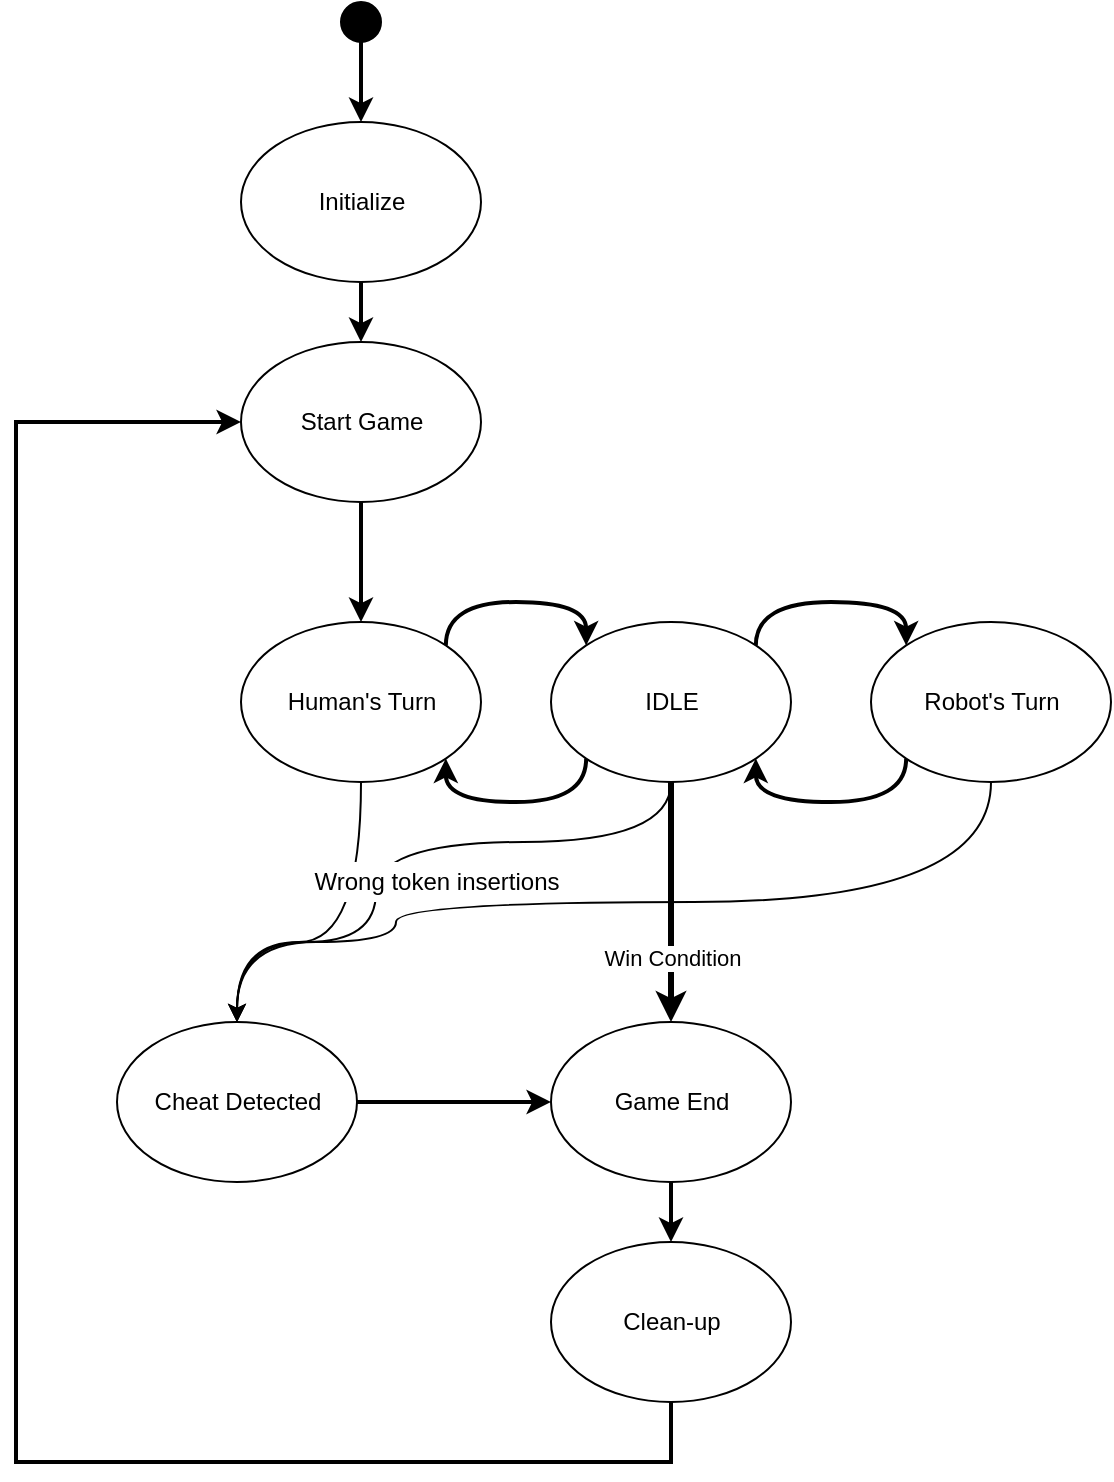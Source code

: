 <mxfile version="17.4.2" type="device"><diagram id="46IbsiD_016B_ftR7Nbg" name="System's Logic Overview"><mxGraphModel dx="1133" dy="754" grid="1" gridSize="10" guides="1" tooltips="1" connect="1" arrows="1" fold="1" page="1" pageScale="1" pageWidth="827" pageHeight="1169" math="0" shadow="0"><root><mxCell id="0"/><mxCell id="1" parent="0"/><mxCell id="5eapew48GsPifD6KG6v_-2" style="edgeStyle=orthogonalEdgeStyle;rounded=0;orthogonalLoop=1;jettySize=auto;html=1;exitX=0.5;exitY=1;exitDx=0;exitDy=0;entryX=0.5;entryY=0;entryDx=0;entryDy=0;strokeWidth=2;" edge="1" parent="1" source="5eapew48GsPifD6KG6v_-3" target="5eapew48GsPifD6KG6v_-22"><mxGeometry relative="1" as="geometry"><mxPoint x="767.0" y="360" as="targetPoint"/></mxGeometry></mxCell><mxCell id="5eapew48GsPifD6KG6v_-3" value="Start Game" style="ellipse;whiteSpace=wrap;html=1;" vertex="1" parent="1"><mxGeometry x="672.5" y="180" width="120" height="80" as="geometry"/></mxCell><mxCell id="5eapew48GsPifD6KG6v_-88" style="edgeStyle=orthogonalEdgeStyle;curved=1;rounded=0;orthogonalLoop=1;jettySize=auto;html=1;exitX=0.5;exitY=1;exitDx=0;exitDy=0;entryX=0.5;entryY=0;entryDx=0;entryDy=0;strokeWidth=2;" edge="1" parent="1" source="5eapew48GsPifD6KG6v_-4" target="5eapew48GsPifD6KG6v_-3"><mxGeometry relative="1" as="geometry"/></mxCell><mxCell id="5eapew48GsPifD6KG6v_-4" value="Initialize" style="ellipse;whiteSpace=wrap;html=1;" vertex="1" parent="1"><mxGeometry x="672.5" y="70" width="120" height="80" as="geometry"/></mxCell><mxCell id="5eapew48GsPifD6KG6v_-74" value="" style="edgeStyle=orthogonalEdgeStyle;curved=1;rounded=0;orthogonalLoop=1;jettySize=auto;html=1;strokeWidth=2;" edge="1" parent="1" source="5eapew48GsPifD6KG6v_-12" target="5eapew48GsPifD6KG6v_-4"><mxGeometry relative="1" as="geometry"/></mxCell><mxCell id="5eapew48GsPifD6KG6v_-12" value="" style="ellipse;whiteSpace=wrap;html=1;aspect=fixed;fillColor=#000000;textDirection=ltr;labelPosition=center;verticalLabelPosition=top;align=center;verticalAlign=bottom;" vertex="1" parent="1"><mxGeometry x="722.5" y="10" width="20" height="20" as="geometry"/></mxCell><mxCell id="5eapew48GsPifD6KG6v_-20" style="edgeStyle=orthogonalEdgeStyle;curved=1;rounded=0;orthogonalLoop=1;jettySize=auto;html=1;exitX=1;exitY=0;exitDx=0;exitDy=0;entryX=0;entryY=0;entryDx=0;entryDy=0;elbow=vertical;strokeWidth=2;" edge="1" parent="1" source="5eapew48GsPifD6KG6v_-22" target="5eapew48GsPifD6KG6v_-26"><mxGeometry relative="1" as="geometry"><Array as="points"><mxPoint x="774.5" y="310"/><mxPoint x="845.5" y="310"/></Array></mxGeometry></mxCell><mxCell id="5eapew48GsPifD6KG6v_-21" style="edgeStyle=orthogonalEdgeStyle;curved=1;rounded=0;orthogonalLoop=1;jettySize=auto;html=1;exitX=0.5;exitY=1;exitDx=0;exitDy=0;entryX=0.5;entryY=0;entryDx=0;entryDy=0;elbow=vertical;strokeWidth=1;" edge="1" parent="1" source="5eapew48GsPifD6KG6v_-22" target="5eapew48GsPifD6KG6v_-29"><mxGeometry relative="1" as="geometry"><Array as="points"><mxPoint x="733" y="480"/><mxPoint x="670" y="480"/></Array></mxGeometry></mxCell><mxCell id="5eapew48GsPifD6KG6v_-67" style="edgeStyle=orthogonalEdgeStyle;rounded=0;orthogonalLoop=1;jettySize=auto;html=1;exitX=0;exitY=1;exitDx=0;exitDy=0;entryX=1;entryY=1;entryDx=0;entryDy=0;curved=1;strokeWidth=2;" edge="1" parent="1" source="5eapew48GsPifD6KG6v_-26" target="5eapew48GsPifD6KG6v_-22"><mxGeometry relative="1" as="geometry"><Array as="points"><mxPoint x="845" y="410"/><mxPoint x="775" y="410"/></Array></mxGeometry></mxCell><mxCell id="5eapew48GsPifD6KG6v_-22" value="Human's Turn" style="ellipse;whiteSpace=wrap;html=1;" vertex="1" parent="1"><mxGeometry x="672.5" y="320" width="120" height="80" as="geometry"/></mxCell><mxCell id="5eapew48GsPifD6KG6v_-23" style="edgeStyle=orthogonalEdgeStyle;curved=1;rounded=0;orthogonalLoop=1;jettySize=auto;html=1;exitX=0;exitY=1;exitDx=0;exitDy=0;entryX=1;entryY=1;entryDx=0;entryDy=0;elbow=vertical;strokeWidth=2;" edge="1" parent="1" source="5eapew48GsPifD6KG6v_-25" target="5eapew48GsPifD6KG6v_-26"><mxGeometry relative="1" as="geometry"><Array as="points"><mxPoint x="1005.5" y="410"/><mxPoint x="929.5" y="410"/></Array></mxGeometry></mxCell><mxCell id="5eapew48GsPifD6KG6v_-24" style="edgeStyle=orthogonalEdgeStyle;curved=1;rounded=0;orthogonalLoop=1;jettySize=auto;html=1;exitX=0.5;exitY=1;exitDx=0;exitDy=0;entryX=0.5;entryY=0;entryDx=0;entryDy=0;elbow=vertical;strokeWidth=1;" edge="1" parent="1" source="5eapew48GsPifD6KG6v_-25" target="5eapew48GsPifD6KG6v_-29"><mxGeometry relative="1" as="geometry"><Array as="points"><mxPoint x="1048" y="460"/><mxPoint x="750" y="460"/><mxPoint x="750" y="480"/><mxPoint x="671" y="480"/></Array></mxGeometry></mxCell><mxCell id="5eapew48GsPifD6KG6v_-25" value="Robot's Turn" style="ellipse;whiteSpace=wrap;html=1;" vertex="1" parent="1"><mxGeometry x="987.5" y="320" width="120" height="80" as="geometry"/></mxCell><mxCell id="5eapew48GsPifD6KG6v_-68" style="edgeStyle=orthogonalEdgeStyle;rounded=0;orthogonalLoop=1;jettySize=auto;html=1;exitX=1;exitY=0;exitDx=0;exitDy=0;entryX=0;entryY=0;entryDx=0;entryDy=0;curved=1;strokeWidth=2;" edge="1" parent="1" source="5eapew48GsPifD6KG6v_-26" target="5eapew48GsPifD6KG6v_-25"><mxGeometry relative="1" as="geometry"><Array as="points"><mxPoint x="930" y="310"/><mxPoint x="1005" y="310"/></Array></mxGeometry></mxCell><mxCell id="5eapew48GsPifD6KG6v_-69" value="Win Condition" style="edgeStyle=orthogonalEdgeStyle;curved=1;rounded=0;orthogonalLoop=1;jettySize=auto;html=1;exitX=0.5;exitY=1;exitDx=0;exitDy=0;strokeWidth=3;" edge="1" parent="1" source="5eapew48GsPifD6KG6v_-26" target="5eapew48GsPifD6KG6v_-30"><mxGeometry x="0.469" relative="1" as="geometry"><mxPoint as="offset"/></mxGeometry></mxCell><mxCell id="5eapew48GsPifD6KG6v_-26" value="IDLE" style="ellipse;whiteSpace=wrap;html=1;fillColor=#FFFFFF;" vertex="1" parent="1"><mxGeometry x="827.5" y="320" width="120" height="80" as="geometry"/></mxCell><mxCell id="5eapew48GsPifD6KG6v_-90" value="" style="edgeStyle=orthogonalEdgeStyle;curved=1;rounded=0;orthogonalLoop=1;jettySize=auto;html=1;strokeWidth=2;" edge="1" parent="1" source="5eapew48GsPifD6KG6v_-29" target="5eapew48GsPifD6KG6v_-30"><mxGeometry relative="1" as="geometry"/></mxCell><mxCell id="5eapew48GsPifD6KG6v_-29" value="Cheat Detected" style="ellipse;whiteSpace=wrap;html=1;" vertex="1" parent="1"><mxGeometry x="610.5" y="520" width="120" height="80" as="geometry"/></mxCell><mxCell id="5eapew48GsPifD6KG6v_-89" value="" style="edgeStyle=orthogonalEdgeStyle;curved=1;rounded=0;orthogonalLoop=1;jettySize=auto;html=1;strokeWidth=2;" edge="1" parent="1" source="5eapew48GsPifD6KG6v_-30" target="5eapew48GsPifD6KG6v_-75"><mxGeometry relative="1" as="geometry"/></mxCell><mxCell id="5eapew48GsPifD6KG6v_-30" value="Game End" style="ellipse;whiteSpace=wrap;html=1;" vertex="1" parent="1"><mxGeometry x="827.5" y="520" width="120" height="80" as="geometry"/></mxCell><mxCell id="5eapew48GsPifD6KG6v_-31" style="edgeStyle=orthogonalEdgeStyle;curved=1;rounded=0;orthogonalLoop=1;jettySize=auto;html=1;exitX=0.5;exitY=1;exitDx=0;exitDy=0;entryX=0.5;entryY=0;entryDx=0;entryDy=0;elbow=vertical;strokeWidth=1;" edge="1" parent="1" source="5eapew48GsPifD6KG6v_-26" target="5eapew48GsPifD6KG6v_-29"><mxGeometry relative="1" as="geometry"><mxPoint x="887" y="440" as="sourcePoint"/><Array as="points"><mxPoint x="888" y="430"/><mxPoint x="740" y="430"/><mxPoint x="740" y="480"/><mxPoint x="671" y="480"/></Array></mxGeometry></mxCell><mxCell id="5eapew48GsPifD6KG6v_-72" value="Wrong token insertions" style="text;html=1;align=center;verticalAlign=middle;resizable=0;points=[];autosize=1;strokeColor=none;fillColor=default;" vertex="1" parent="1"><mxGeometry x="700" y="440" width="140" height="20" as="geometry"/></mxCell><mxCell id="5eapew48GsPifD6KG6v_-91" style="edgeStyle=orthogonalEdgeStyle;rounded=0;orthogonalLoop=1;jettySize=auto;html=1;exitX=0.5;exitY=1;exitDx=0;exitDy=0;entryX=0;entryY=0.5;entryDx=0;entryDy=0;strokeWidth=2;" edge="1" parent="1" source="5eapew48GsPifD6KG6v_-75" target="5eapew48GsPifD6KG6v_-3"><mxGeometry relative="1" as="geometry"><Array as="points"><mxPoint x="888" y="740"/><mxPoint x="560" y="740"/><mxPoint x="560" y="220"/></Array></mxGeometry></mxCell><mxCell id="5eapew48GsPifD6KG6v_-75" value="Clean-up" style="ellipse;whiteSpace=wrap;html=1;" vertex="1" parent="1"><mxGeometry x="827.5" y="630" width="120" height="80" as="geometry"/></mxCell></root></mxGraphModel></diagram></mxfile>